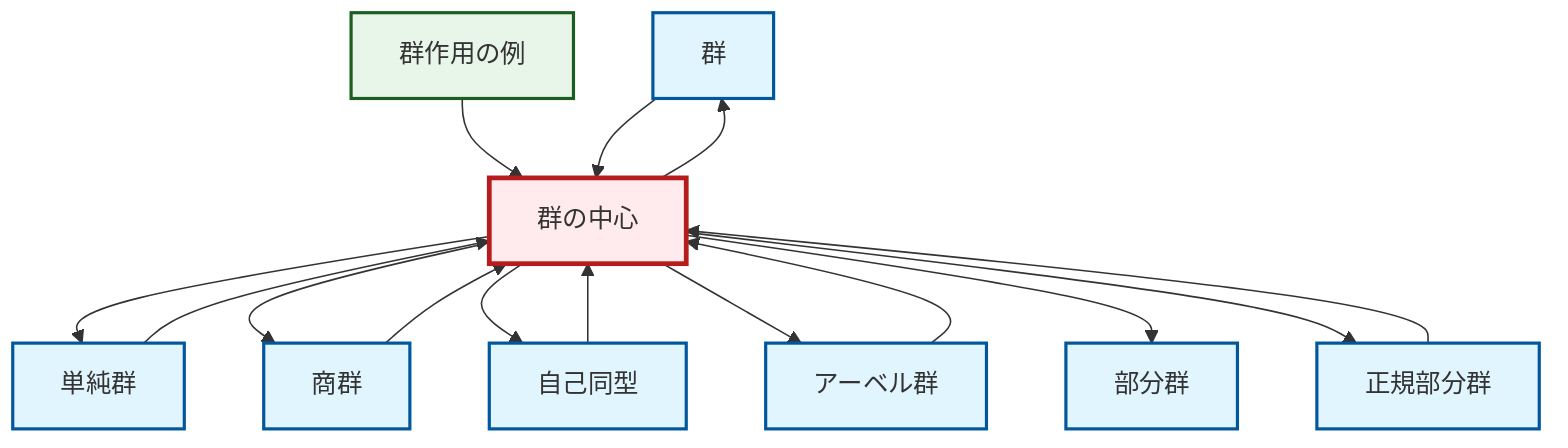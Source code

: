 graph TD
    classDef definition fill:#e1f5fe,stroke:#01579b,stroke-width:2px
    classDef theorem fill:#f3e5f5,stroke:#4a148c,stroke-width:2px
    classDef axiom fill:#fff3e0,stroke:#e65100,stroke-width:2px
    classDef example fill:#e8f5e9,stroke:#1b5e20,stroke-width:2px
    classDef current fill:#ffebee,stroke:#b71c1c,stroke-width:3px
    def-group["群"]:::definition
    def-normal-subgroup["正規部分群"]:::definition
    ex-group-action-examples["群作用の例"]:::example
    def-quotient-group["商群"]:::definition
    def-abelian-group["アーベル群"]:::definition
    def-automorphism["自己同型"]:::definition
    def-simple-group["単純群"]:::definition
    def-center-of-group["群の中心"]:::definition
    def-subgroup["部分群"]:::definition
    def-center-of-group --> def-simple-group
    def-quotient-group --> def-center-of-group
    def-automorphism --> def-center-of-group
    def-center-of-group --> def-quotient-group
    def-center-of-group --> def-automorphism
    def-normal-subgroup --> def-center-of-group
    ex-group-action-examples --> def-center-of-group
    def-group --> def-center-of-group
    def-simple-group --> def-center-of-group
    def-center-of-group --> def-abelian-group
    def-center-of-group --> def-group
    def-center-of-group --> def-subgroup
    def-center-of-group --> def-normal-subgroup
    def-abelian-group --> def-center-of-group
    class def-center-of-group current